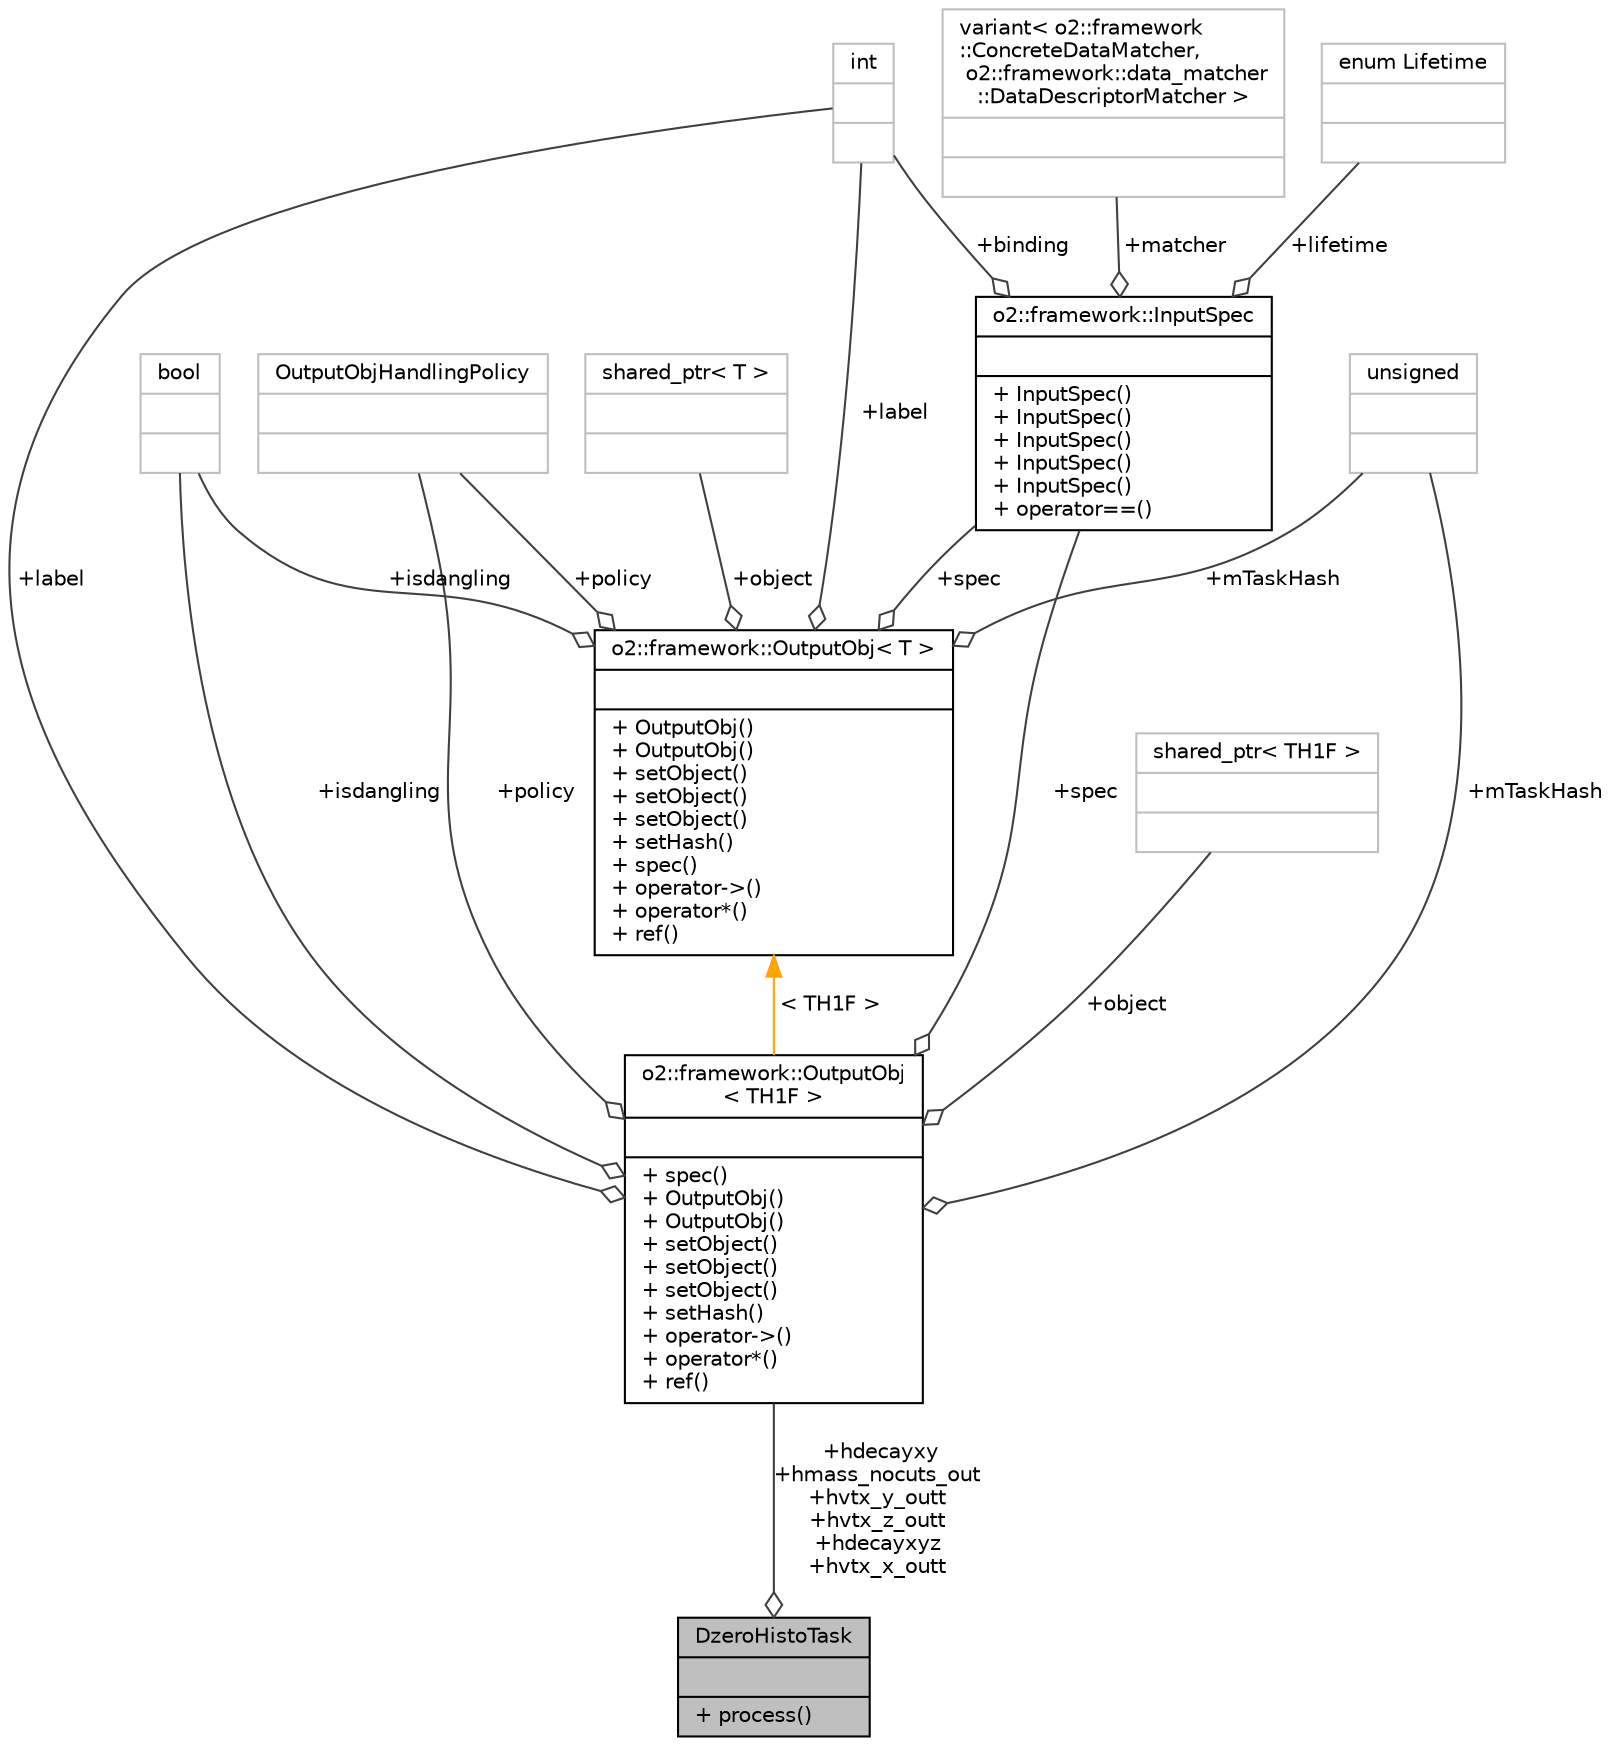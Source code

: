 digraph "DzeroHistoTask"
{
 // INTERACTIVE_SVG=YES
  bgcolor="transparent";
  edge [fontname="Helvetica",fontsize="10",labelfontname="Helvetica",labelfontsize="10"];
  node [fontname="Helvetica",fontsize="10",shape=record];
  Node1 [label="{DzeroHistoTask\n||+ process()\l}",height=0.2,width=0.4,color="black", fillcolor="grey75", style="filled", fontcolor="black"];
  Node2 -> Node1 [color="grey25",fontsize="10",style="solid",label=" +hdecayxy\n+hmass_nocuts_out\n+hvtx_y_outt\n+hvtx_z_outt\n+hdecayxyz\n+hvtx_x_outt" ,arrowhead="odiamond",fontname="Helvetica"];
  Node2 [label="{o2::framework::OutputObj\l\< TH1F \>\n||+ spec()\l+ OutputObj()\l+ OutputObj()\l+ setObject()\l+ setObject()\l+ setObject()\l+ setHash()\l+ operator-\>()\l+ operator*()\l+ ref()\l}",height=0.2,width=0.4,color="black",URL="$d4/d79/structo2_1_1framework_1_1OutputObj.html"];
  Node3 -> Node2 [color="grey25",fontsize="10",style="solid",label=" +policy" ,arrowhead="odiamond",fontname="Helvetica"];
  Node3 [label="{OutputObjHandlingPolicy\n||}",height=0.2,width=0.4,color="grey75"];
  Node4 -> Node2 [color="grey25",fontsize="10",style="solid",label=" +label" ,arrowhead="odiamond",fontname="Helvetica"];
  Node4 [label="{int\n||}",height=0.2,width=0.4,color="grey75"];
  Node5 -> Node2 [color="grey25",fontsize="10",style="solid",label=" +isdangling" ,arrowhead="odiamond",fontname="Helvetica"];
  Node5 [label="{bool\n||}",height=0.2,width=0.4,color="grey75"];
  Node6 -> Node2 [color="grey25",fontsize="10",style="solid",label=" +spec" ,arrowhead="odiamond",fontname="Helvetica"];
  Node6 [label="{o2::framework::InputSpec\n||+ InputSpec()\l+ InputSpec()\l+ InputSpec()\l+ InputSpec()\l+ InputSpec()\l+ operator==()\l}",height=0.2,width=0.4,color="black",URL="$da/d96/structo2_1_1framework_1_1InputSpec.html"];
  Node7 -> Node6 [color="grey25",fontsize="10",style="solid",label=" +lifetime" ,arrowhead="odiamond",fontname="Helvetica"];
  Node7 [label="{enum Lifetime\n||}",height=0.2,width=0.4,color="grey75"];
  Node8 -> Node6 [color="grey25",fontsize="10",style="solid",label=" +matcher" ,arrowhead="odiamond",fontname="Helvetica"];
  Node8 [label="{variant\< o2::framework\l::ConcreteDataMatcher,\l o2::framework::data_matcher\l::DataDescriptorMatcher \>\n||}",height=0.2,width=0.4,color="grey75"];
  Node4 -> Node6 [color="grey25",fontsize="10",style="solid",label=" +binding" ,arrowhead="odiamond",fontname="Helvetica"];
  Node9 -> Node2 [color="grey25",fontsize="10",style="solid",label=" +mTaskHash" ,arrowhead="odiamond",fontname="Helvetica"];
  Node9 [label="{unsigned\n||}",height=0.2,width=0.4,color="grey75"];
  Node10 -> Node2 [color="grey25",fontsize="10",style="solid",label=" +object" ,arrowhead="odiamond",fontname="Helvetica"];
  Node10 [label="{shared_ptr\< TH1F \>\n||}",height=0.2,width=0.4,color="grey75"];
  Node11 -> Node2 [dir="back",color="orange",fontsize="10",style="solid",label=" \< TH1F \>" ,fontname="Helvetica"];
  Node11 [label="{o2::framework::OutputObj\< T \>\n||+ OutputObj()\l+ OutputObj()\l+ setObject()\l+ setObject()\l+ setObject()\l+ setHash()\l+ spec()\l+ operator-\>()\l+ operator*()\l+ ref()\l}",height=0.2,width=0.4,color="black",URL="$d4/d79/structo2_1_1framework_1_1OutputObj.html"];
  Node3 -> Node11 [color="grey25",fontsize="10",style="solid",label=" +policy" ,arrowhead="odiamond",fontname="Helvetica"];
  Node4 -> Node11 [color="grey25",fontsize="10",style="solid",label=" +label" ,arrowhead="odiamond",fontname="Helvetica"];
  Node12 -> Node11 [color="grey25",fontsize="10",style="solid",label=" +object" ,arrowhead="odiamond",fontname="Helvetica"];
  Node12 [label="{shared_ptr\< T \>\n||}",height=0.2,width=0.4,color="grey75"];
  Node5 -> Node11 [color="grey25",fontsize="10",style="solid",label=" +isdangling" ,arrowhead="odiamond",fontname="Helvetica"];
  Node6 -> Node11 [color="grey25",fontsize="10",style="solid",label=" +spec" ,arrowhead="odiamond",fontname="Helvetica"];
  Node9 -> Node11 [color="grey25",fontsize="10",style="solid",label=" +mTaskHash" ,arrowhead="odiamond",fontname="Helvetica"];
}
